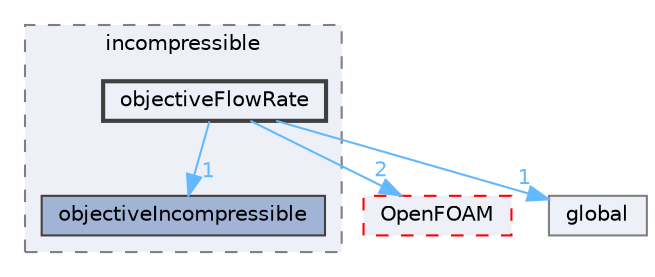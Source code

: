 digraph "src/optimisation/adjointOptimisation/adjoint/objectives/incompressible/objectiveFlowRate"
{
 // LATEX_PDF_SIZE
  bgcolor="transparent";
  edge [fontname=Helvetica,fontsize=10,labelfontname=Helvetica,labelfontsize=10];
  node [fontname=Helvetica,fontsize=10,shape=box,height=0.2,width=0.4];
  compound=true
  subgraph clusterdir_59bc66a6dc9243eca0911879966deb11 {
    graph [ bgcolor="#edf0f7", pencolor="grey50", label="incompressible", fontname=Helvetica,fontsize=10 style="filled,dashed", URL="dir_59bc66a6dc9243eca0911879966deb11.html",tooltip=""]
  dir_c41866a3dc3254ac17157dda7c270a3c [label="objectiveIncompressible", fillcolor="#a2b4d6", color="grey25", style="filled", URL="dir_c41866a3dc3254ac17157dda7c270a3c.html",tooltip=""];
  dir_34ece67c0a182036b138ef993fa245b0 [label="objectiveFlowRate", fillcolor="#edf0f7", color="grey25", style="filled,bold", URL="dir_34ece67c0a182036b138ef993fa245b0.html",tooltip=""];
  }
  dir_c5473ff19b20e6ec4dfe5c310b3778a8 [label="OpenFOAM", fillcolor="#edf0f7", color="red", style="filled,dashed", URL="dir_c5473ff19b20e6ec4dfe5c310b3778a8.html",tooltip=""];
  dir_dd56dc4c5f6c51768e20e60d3fce2a94 [label="global", fillcolor="#edf0f7", color="grey50", style="filled", URL="dir_dd56dc4c5f6c51768e20e60d3fce2a94.html",tooltip=""];
  dir_34ece67c0a182036b138ef993fa245b0->dir_c41866a3dc3254ac17157dda7c270a3c [headlabel="1", labeldistance=1.5 headhref="dir_002658_002661.html" href="dir_002658_002661.html" color="steelblue1" fontcolor="steelblue1"];
  dir_34ece67c0a182036b138ef993fa245b0->dir_c5473ff19b20e6ec4dfe5c310b3778a8 [headlabel="2", labeldistance=1.5 headhref="dir_002658_002695.html" href="dir_002658_002695.html" color="steelblue1" fontcolor="steelblue1"];
  dir_34ece67c0a182036b138ef993fa245b0->dir_dd56dc4c5f6c51768e20e60d3fce2a94 [headlabel="1", labeldistance=1.5 headhref="dir_002658_001646.html" href="dir_002658_001646.html" color="steelblue1" fontcolor="steelblue1"];
}
